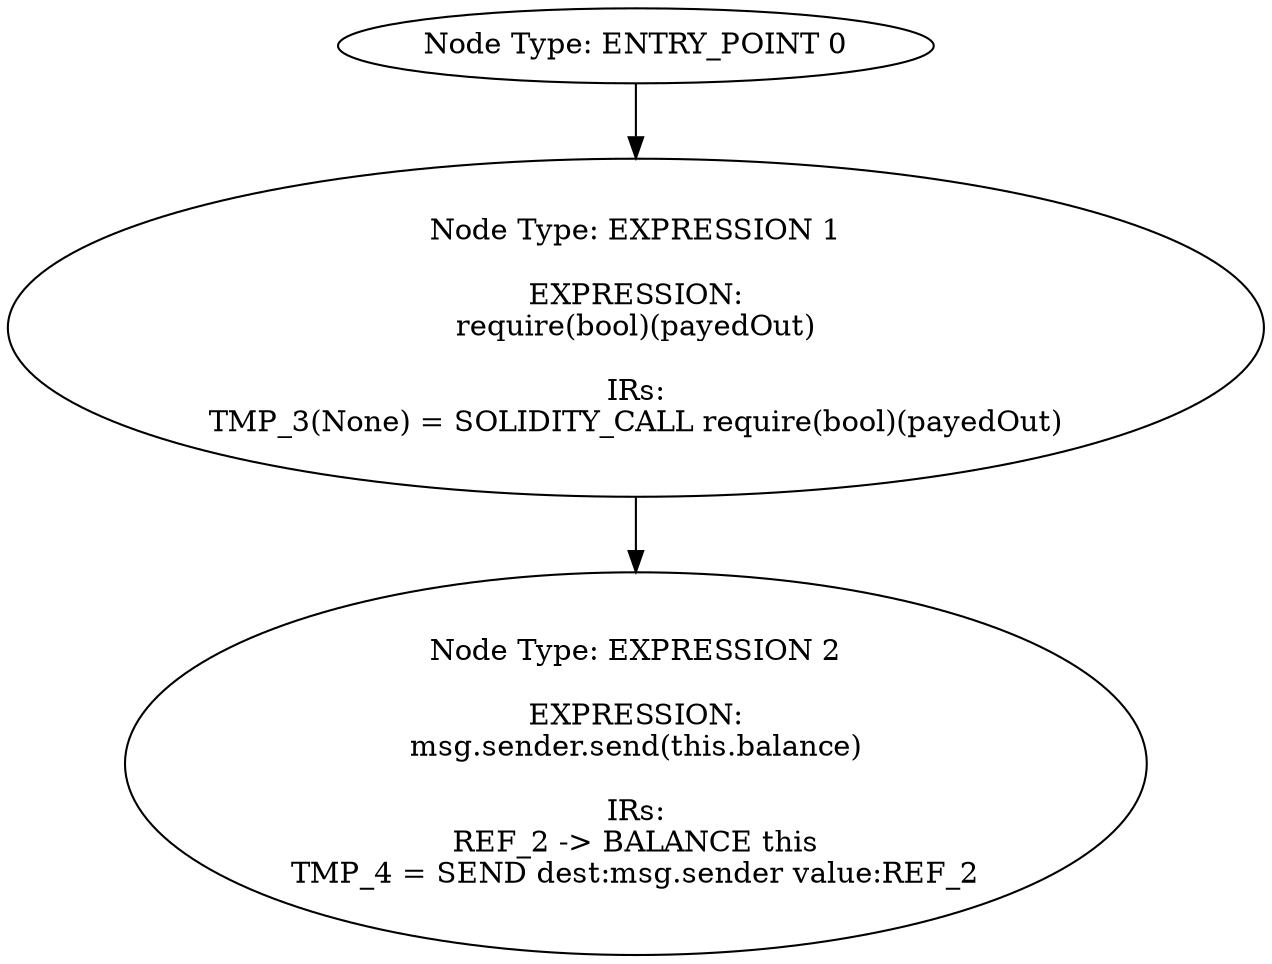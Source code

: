 digraph{
0[label="Node Type: ENTRY_POINT 0
"];
0->1;
1[label="Node Type: EXPRESSION 1

EXPRESSION:
require(bool)(payedOut)

IRs:
TMP_3(None) = SOLIDITY_CALL require(bool)(payedOut)"];
1->2;
2[label="Node Type: EXPRESSION 2

EXPRESSION:
msg.sender.send(this.balance)

IRs:
REF_2 -> BALANCE this
TMP_4 = SEND dest:msg.sender value:REF_2"];
}
